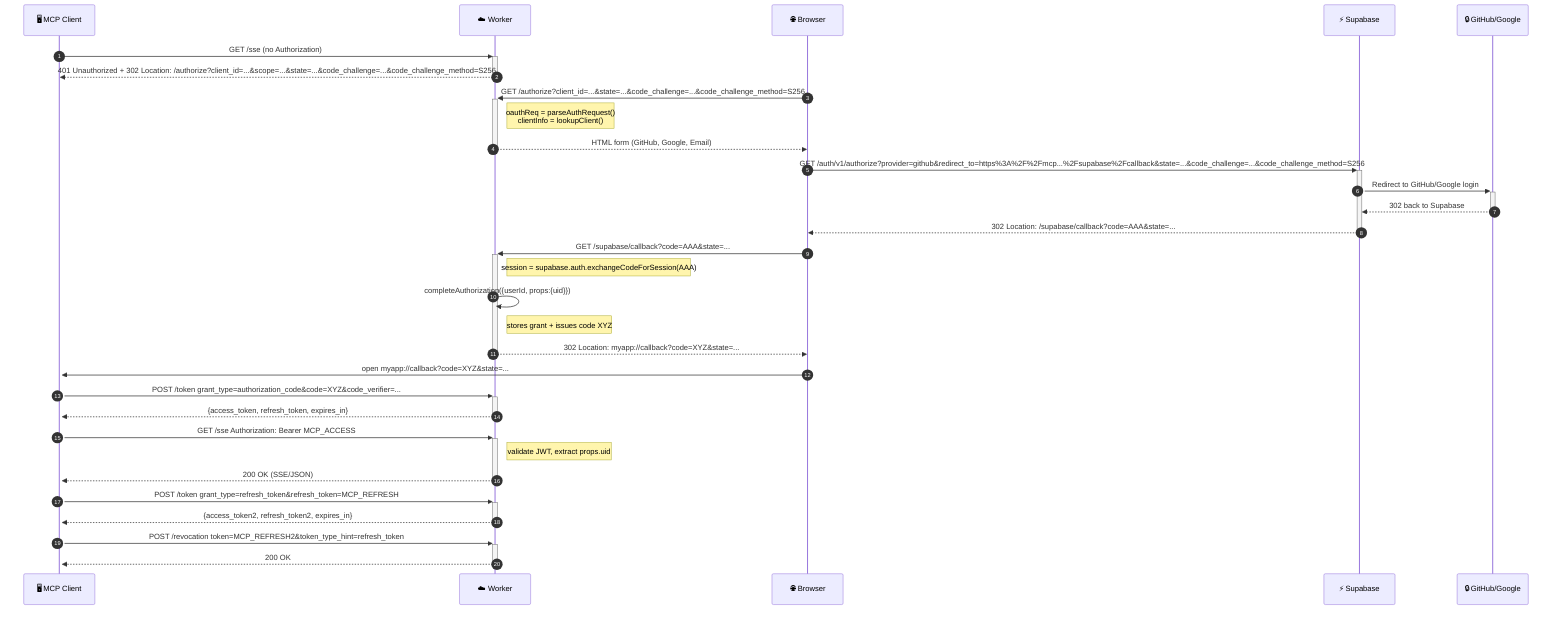 sequenceDiagram
    autonumber
    participant IDE as 🖥️ MCP Client
    participant Worker as ☁️ Worker
    participant Browser as 🌐 Browser
    participant Supa as ⚡ Supabase
    participant IdP as 🔒 GitHub/Google
%% 1. IDE calls /sse without token
    IDE ->>+ Worker: GET /sse (no Authorization)
    Worker -->>- IDE: 401 Unauthorized + 302 Location: /authorize?client_id=...&scope=...&state=...&code_challenge=...&code_challenge_method=S256
%% 2. Browser renders login/consent choice
    Browser ->>+ Worker: GET /authorize?client_id=...&state=...&code_challenge=...&code_challenge_method=S256
    note right of Worker: oauthReq = parseAuthRequest()<br/>clientInfo = lookupClient()
    Worker -->>- Browser: HTML form (GitHub, Google, Email)
%% 3. Browser → Supabase authorize endpoint
    Browser ->>+ Supa: GET /auth/v1/authorize?provider=github&redirect_to=https%3A%2F%2Fmcp...%2Fsupabase%2Fcallback&state=...&code_challenge=...&code_challenge_method=S256
    Supa ->>+ IdP: Redirect to GitHub/Google login
    IdP -->>- Supa: 302 back to Supabase
    Supa -->>- Browser: 302 Location: /supabase/callback?code=AAA&state=...
%% 4. Worker exchanges Supabase code & mints MCP code
    Browser ->>+ Worker: GET /supabase/callback?code=AAA&state=...
    note right of Worker: session = supabase.auth.exchangeCodeForSession(AAA)
    Worker ->> Worker: completeAuthorization({userId, props:{uid}})
    note right of Worker: stores grant + issues code XYZ
    Worker -->>- Browser: 302 Location: myapp://callback?code=XYZ&state=...
%% 5. IDE swaps MCP code for tokens
    Browser ->>+ IDE: open myapp://callback?code=XYZ&state=...
    IDE ->>+ Worker: POST /token grant_type=authorization_code&code=XYZ&code_verifier=...
    Worker -->>- IDE: {access_token, refresh_token, expires_in}
%% 6. IDE calls /sse with MCP token
    IDE ->>+ Worker: GET /sse Authorization: Bearer MCP_ACCESS
    note right of Worker: validate JWT, extract props.uid
    Worker -->>- IDE: 200 OK (SSE/JSON)
%% 7. Refresh and revocation (optional)
    IDE ->>+ Worker: POST /token grant_type=refresh_token&refresh_token=MCP_REFRESH
    Worker -->>- IDE: {access_token2, refresh_token2, expires_in}
    IDE ->>+ Worker: POST /revocation token=MCP_REFRESH2&token_type_hint=refresh_token
    Worker -->>- IDE: 200 OK